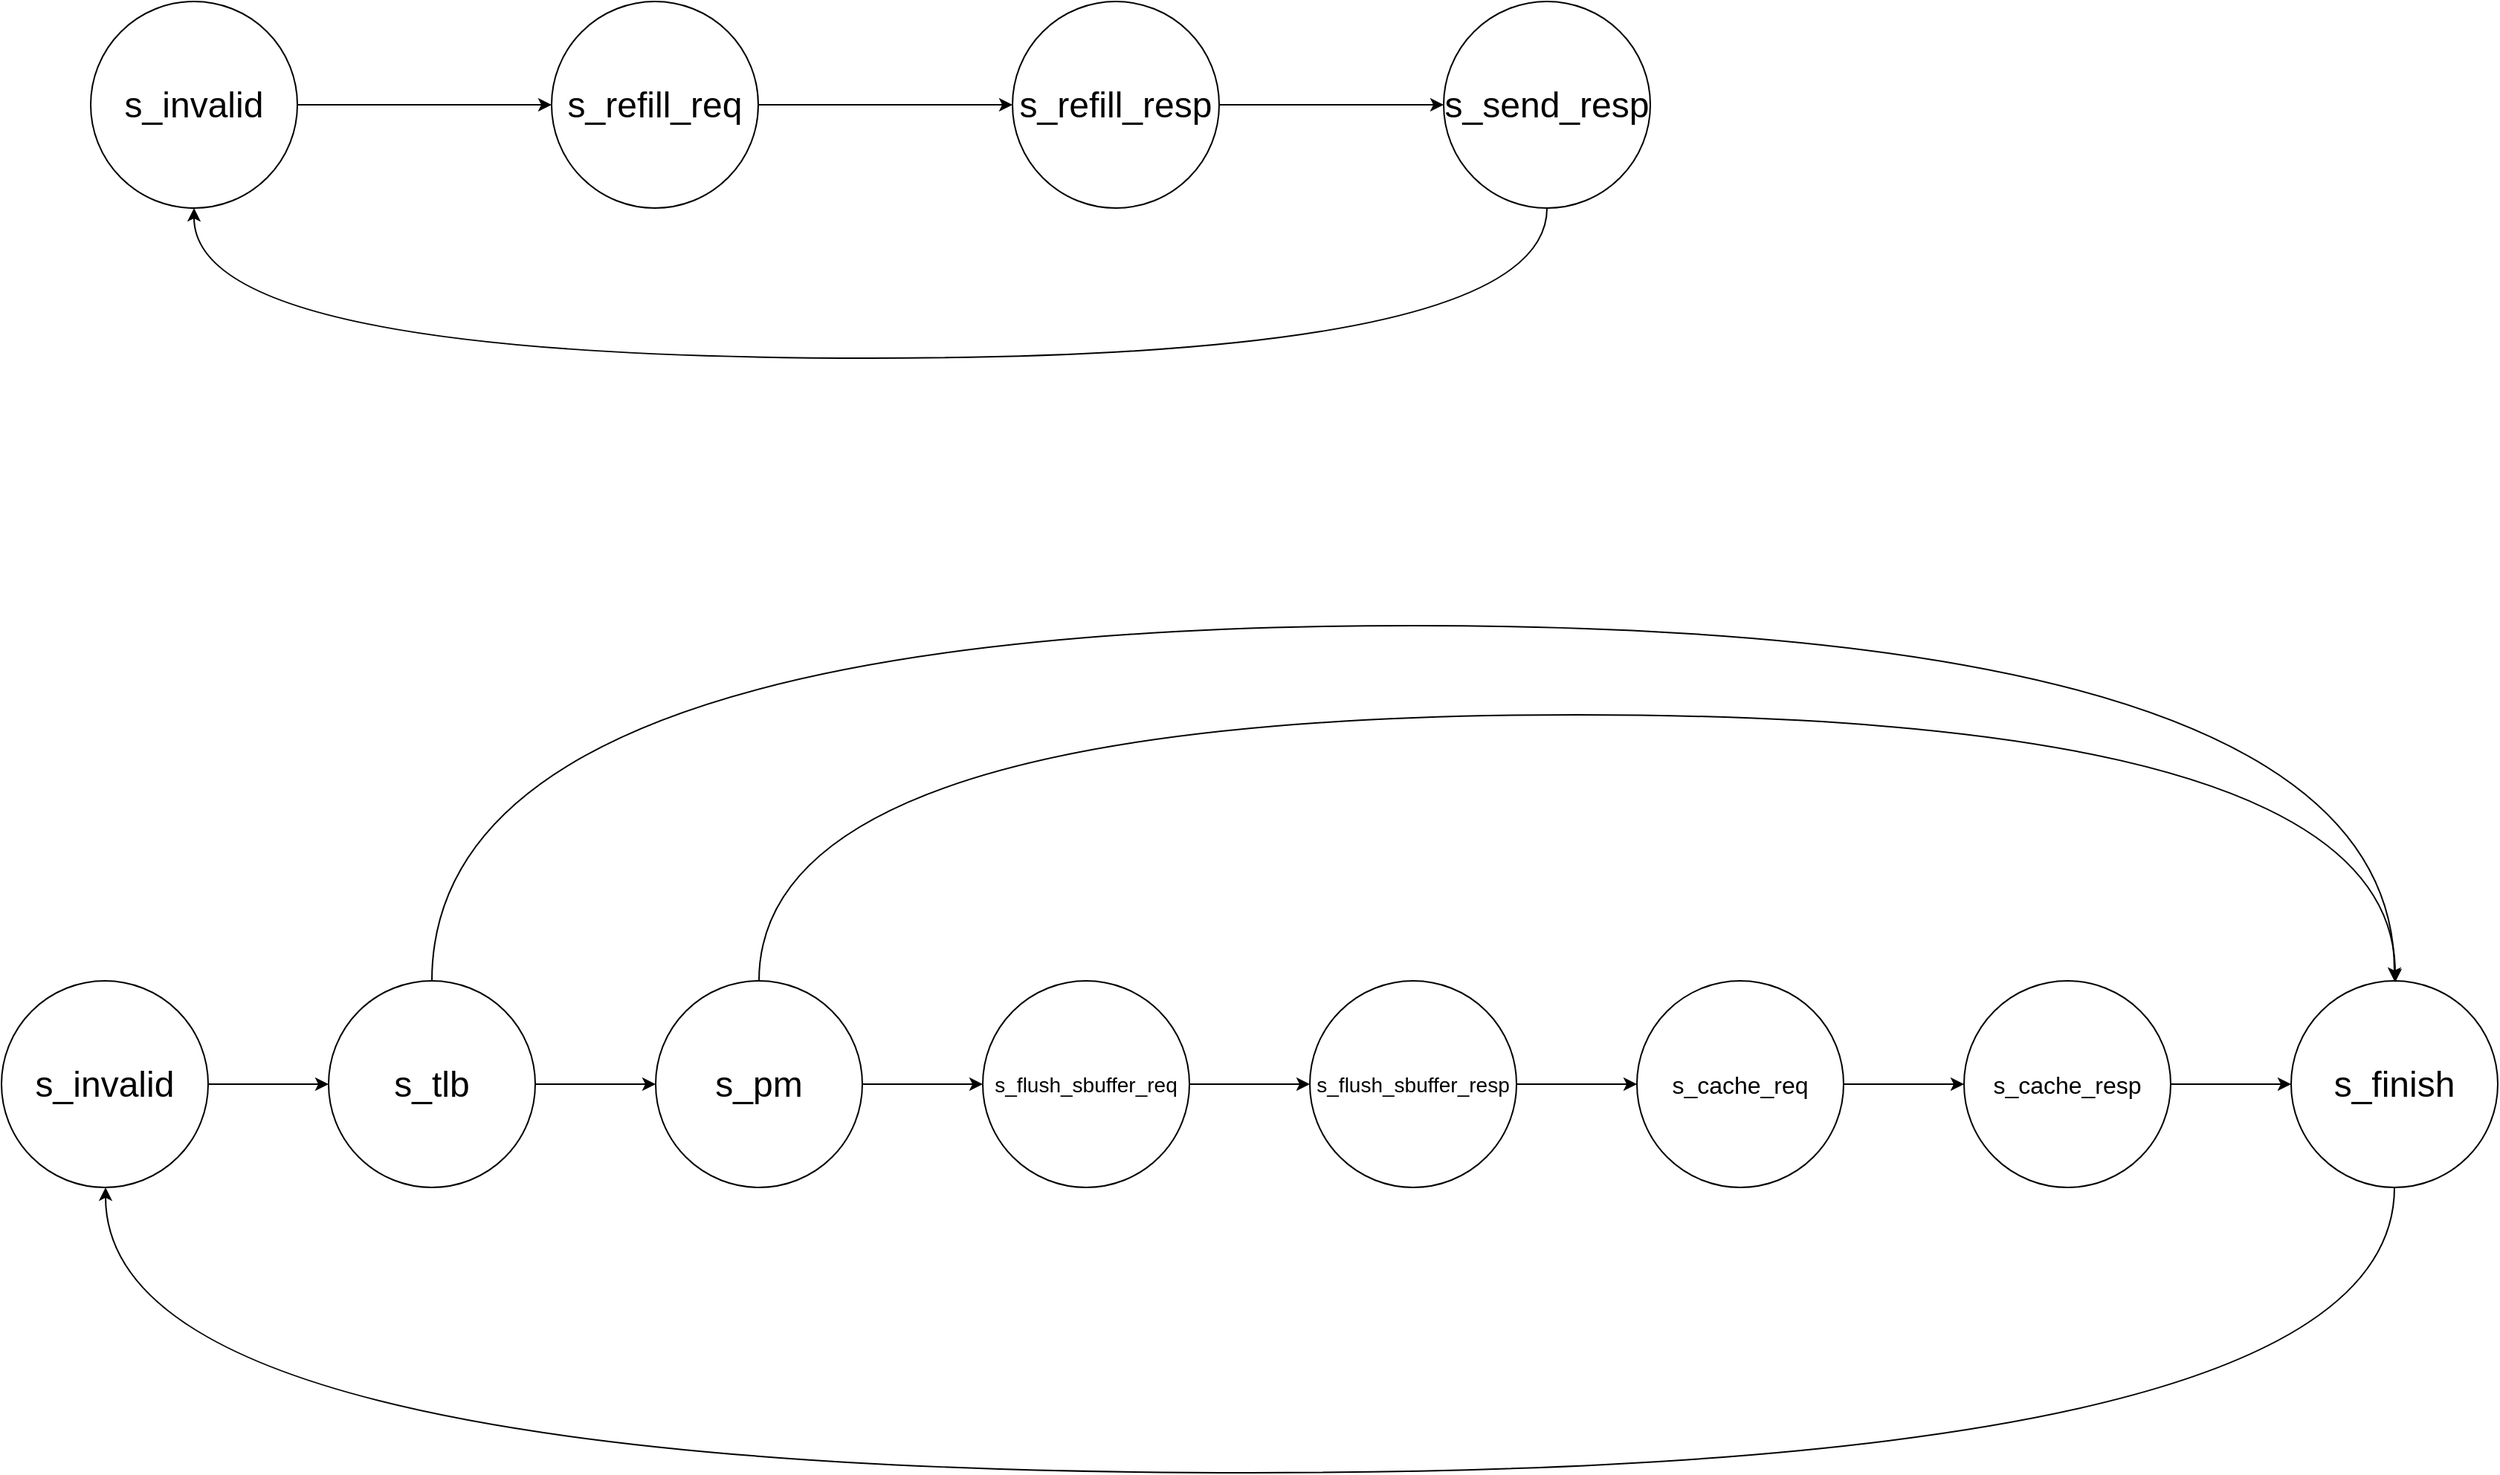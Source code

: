 <mxfile version="17.3.0" type="github">
  <diagram id="JQQySEixVqgQuPRewYlr" name="Page-1">
    <mxGraphModel dx="2062" dy="1114" grid="1" gridSize="10" guides="1" tooltips="1" connect="1" arrows="1" fold="1" page="1" pageScale="1" pageWidth="2339" pageHeight="3300" math="0" shadow="0">
      <root>
        <mxCell id="0" />
        <mxCell id="1" parent="0" />
        <mxCell id="yVjGx74_lBPrKLa_Afo--8" style="edgeStyle=orthogonalEdgeStyle;rounded=0;orthogonalLoop=1;jettySize=auto;html=1;exitX=1;exitY=0.5;exitDx=0;exitDy=0;fontSize=24;" edge="1" parent="1" source="yVjGx74_lBPrKLa_Afo--1" target="yVjGx74_lBPrKLa_Afo--3">
          <mxGeometry relative="1" as="geometry" />
        </mxCell>
        <mxCell id="yVjGx74_lBPrKLa_Afo--1" value="&lt;p&gt;&lt;font style=&quot;font-size: 24px&quot;&gt;s_invalid&lt;/font&gt;&lt;/p&gt;" style="ellipse;whiteSpace=wrap;html=1;aspect=fixed;" vertex="1" parent="1">
          <mxGeometry x="290" y="380" width="139" height="139" as="geometry" />
        </mxCell>
        <mxCell id="yVjGx74_lBPrKLa_Afo--9" style="edgeStyle=orthogonalEdgeStyle;rounded=0;orthogonalLoop=1;jettySize=auto;html=1;exitX=1;exitY=0.5;exitDx=0;exitDy=0;fontSize=24;" edge="1" parent="1" source="yVjGx74_lBPrKLa_Afo--3" target="yVjGx74_lBPrKLa_Afo--4">
          <mxGeometry relative="1" as="geometry" />
        </mxCell>
        <mxCell id="yVjGx74_lBPrKLa_Afo--3" value="&lt;p&gt;&lt;font style=&quot;font-size: 24px&quot;&gt;s_refill_req&lt;/font&gt;&lt;/p&gt;" style="ellipse;whiteSpace=wrap;html=1;aspect=fixed;" vertex="1" parent="1">
          <mxGeometry x="600" y="380" width="139" height="139" as="geometry" />
        </mxCell>
        <mxCell id="yVjGx74_lBPrKLa_Afo--10" style="edgeStyle=orthogonalEdgeStyle;rounded=0;orthogonalLoop=1;jettySize=auto;html=1;exitX=1;exitY=0.5;exitDx=0;exitDy=0;entryX=0;entryY=0.5;entryDx=0;entryDy=0;fontSize=24;" edge="1" parent="1" source="yVjGx74_lBPrKLa_Afo--4" target="yVjGx74_lBPrKLa_Afo--5">
          <mxGeometry relative="1" as="geometry" />
        </mxCell>
        <mxCell id="yVjGx74_lBPrKLa_Afo--4" value="&lt;p&gt;&lt;font style=&quot;font-size: 24px&quot;&gt;s_refill_resp&lt;/font&gt;&lt;/p&gt;" style="ellipse;whiteSpace=wrap;html=1;aspect=fixed;" vertex="1" parent="1">
          <mxGeometry x="910" y="380" width="139" height="139" as="geometry" />
        </mxCell>
        <mxCell id="yVjGx74_lBPrKLa_Afo--5" value="&lt;p&gt;&lt;font style=&quot;font-size: 24px&quot;&gt;s_send_resp&lt;/font&gt;&lt;/p&gt;" style="ellipse;whiteSpace=wrap;html=1;aspect=fixed;" vertex="1" parent="1">
          <mxGeometry x="1200" y="380" width="139" height="139" as="geometry" />
        </mxCell>
        <mxCell id="yVjGx74_lBPrKLa_Afo--21" style="edgeStyle=orthogonalEdgeStyle;curved=1;rounded=0;orthogonalLoop=1;jettySize=auto;html=1;exitX=1;exitY=0.5;exitDx=0;exitDy=0;fontSize=24;" edge="1" parent="1" source="yVjGx74_lBPrKLa_Afo--11" target="yVjGx74_lBPrKLa_Afo--12">
          <mxGeometry relative="1" as="geometry" />
        </mxCell>
        <mxCell id="yVjGx74_lBPrKLa_Afo--11" value="&lt;p&gt;&lt;font style=&quot;font-size: 24px&quot;&gt;s_invalid&lt;/font&gt;&lt;/p&gt;" style="ellipse;whiteSpace=wrap;html=1;aspect=fixed;" vertex="1" parent="1">
          <mxGeometry x="230" y="1039" width="139" height="139" as="geometry" />
        </mxCell>
        <mxCell id="yVjGx74_lBPrKLa_Afo--22" style="edgeStyle=orthogonalEdgeStyle;curved=1;rounded=0;orthogonalLoop=1;jettySize=auto;html=1;exitX=1;exitY=0.5;exitDx=0;exitDy=0;entryX=0;entryY=0.5;entryDx=0;entryDy=0;fontSize=24;" edge="1" parent="1" source="yVjGx74_lBPrKLa_Afo--12" target="yVjGx74_lBPrKLa_Afo--13">
          <mxGeometry relative="1" as="geometry" />
        </mxCell>
        <mxCell id="yVjGx74_lBPrKLa_Afo--12" value="&lt;p&gt;&lt;font style=&quot;font-size: 24px&quot;&gt;s_tlb&lt;/font&gt;&lt;/p&gt;" style="ellipse;whiteSpace=wrap;html=1;aspect=fixed;" vertex="1" parent="1">
          <mxGeometry x="450" y="1039" width="139" height="139" as="geometry" />
        </mxCell>
        <mxCell id="yVjGx74_lBPrKLa_Afo--23" style="edgeStyle=orthogonalEdgeStyle;curved=1;rounded=0;orthogonalLoop=1;jettySize=auto;html=1;exitX=1;exitY=0.5;exitDx=0;exitDy=0;entryX=0;entryY=0.5;entryDx=0;entryDy=0;fontSize=24;" edge="1" parent="1" source="yVjGx74_lBPrKLa_Afo--13" target="yVjGx74_lBPrKLa_Afo--14">
          <mxGeometry relative="1" as="geometry" />
        </mxCell>
        <mxCell id="yVjGx74_lBPrKLa_Afo--13" value="&lt;p&gt;&lt;font style=&quot;font-size: 24px&quot;&gt;s_pm&lt;/font&gt;&lt;/p&gt;" style="ellipse;whiteSpace=wrap;html=1;aspect=fixed;" vertex="1" parent="1">
          <mxGeometry x="670" y="1039" width="139" height="139" as="geometry" />
        </mxCell>
        <mxCell id="yVjGx74_lBPrKLa_Afo--24" style="edgeStyle=orthogonalEdgeStyle;curved=1;rounded=0;orthogonalLoop=1;jettySize=auto;html=1;exitX=1;exitY=0.5;exitDx=0;exitDy=0;entryX=0;entryY=0.5;entryDx=0;entryDy=0;fontSize=24;" edge="1" parent="1" source="yVjGx74_lBPrKLa_Afo--14" target="yVjGx74_lBPrKLa_Afo--15">
          <mxGeometry relative="1" as="geometry" />
        </mxCell>
        <mxCell id="yVjGx74_lBPrKLa_Afo--14" value="&lt;p&gt;&lt;font style=&quot;font-size: 14px&quot;&gt;s_flush_sbuffer_req&lt;/font&gt;&lt;/p&gt;" style="ellipse;whiteSpace=wrap;html=1;aspect=fixed;" vertex="1" parent="1">
          <mxGeometry x="890" y="1039" width="139" height="139" as="geometry" />
        </mxCell>
        <mxCell id="yVjGx74_lBPrKLa_Afo--25" style="edgeStyle=orthogonalEdgeStyle;curved=1;rounded=0;orthogonalLoop=1;jettySize=auto;html=1;exitX=1;exitY=0.5;exitDx=0;exitDy=0;entryX=0;entryY=0.5;entryDx=0;entryDy=0;fontSize=24;" edge="1" parent="1" source="yVjGx74_lBPrKLa_Afo--15" target="yVjGx74_lBPrKLa_Afo--16">
          <mxGeometry relative="1" as="geometry" />
        </mxCell>
        <mxCell id="yVjGx74_lBPrKLa_Afo--15" value="&lt;p&gt;&lt;font style=&quot;font-size: 14px&quot;&gt;s_flush_sbuffer_resp&lt;/font&gt;&lt;/p&gt;" style="ellipse;whiteSpace=wrap;html=1;aspect=fixed;" vertex="1" parent="1">
          <mxGeometry x="1110" y="1039" width="139" height="139" as="geometry" />
        </mxCell>
        <mxCell id="yVjGx74_lBPrKLa_Afo--26" style="edgeStyle=orthogonalEdgeStyle;curved=1;rounded=0;orthogonalLoop=1;jettySize=auto;html=1;exitX=1;exitY=0.5;exitDx=0;exitDy=0;entryX=0;entryY=0.5;entryDx=0;entryDy=0;fontSize=24;" edge="1" parent="1" source="yVjGx74_lBPrKLa_Afo--16" target="yVjGx74_lBPrKLa_Afo--17">
          <mxGeometry relative="1" as="geometry" />
        </mxCell>
        <mxCell id="yVjGx74_lBPrKLa_Afo--16" value="&lt;p&gt;&lt;font style=&quot;font-size: 16px&quot;&gt;s_cache_req&lt;/font&gt;&lt;/p&gt;" style="ellipse;whiteSpace=wrap;html=1;aspect=fixed;" vertex="1" parent="1">
          <mxGeometry x="1330" y="1039" width="139" height="139" as="geometry" />
        </mxCell>
        <mxCell id="yVjGx74_lBPrKLa_Afo--27" style="edgeStyle=orthogonalEdgeStyle;curved=1;rounded=0;orthogonalLoop=1;jettySize=auto;html=1;exitX=1;exitY=0.5;exitDx=0;exitDy=0;fontSize=24;" edge="1" parent="1" source="yVjGx74_lBPrKLa_Afo--17" target="yVjGx74_lBPrKLa_Afo--18">
          <mxGeometry relative="1" as="geometry" />
        </mxCell>
        <mxCell id="yVjGx74_lBPrKLa_Afo--17" value="&lt;p&gt;&lt;font style=&quot;font-size: 16px&quot;&gt;s_cache_resp&lt;/font&gt;&lt;/p&gt;" style="ellipse;whiteSpace=wrap;html=1;aspect=fixed;" vertex="1" parent="1">
          <mxGeometry x="1550" y="1039" width="139" height="139" as="geometry" />
        </mxCell>
        <mxCell id="yVjGx74_lBPrKLa_Afo--18" value="&lt;p&gt;&lt;font style=&quot;font-size: 24px&quot;&gt;s_finish&lt;/font&gt;&lt;/p&gt;" style="ellipse;whiteSpace=wrap;html=1;aspect=fixed;" vertex="1" parent="1">
          <mxGeometry x="1770" y="1039" width="139" height="139" as="geometry" />
        </mxCell>
        <mxCell id="yVjGx74_lBPrKLa_Afo--20" value="" style="endArrow=classic;html=1;rounded=0;fontSize=24;edgeStyle=orthogonalEdgeStyle;curved=1;exitX=0.5;exitY=1;exitDx=0;exitDy=0;entryX=0.5;entryY=1;entryDx=0;entryDy=0;" edge="1" parent="1" source="yVjGx74_lBPrKLa_Afo--5" target="yVjGx74_lBPrKLa_Afo--1">
          <mxGeometry width="50" height="50" relative="1" as="geometry">
            <mxPoint x="880" y="750" as="sourcePoint" />
            <mxPoint x="930" y="700" as="targetPoint" />
            <Array as="points">
              <mxPoint x="1270" y="620" />
              <mxPoint x="360" y="620" />
            </Array>
          </mxGeometry>
        </mxCell>
        <mxCell id="yVjGx74_lBPrKLa_Afo--29" value="" style="endArrow=classic;html=1;rounded=0;fontSize=24;curved=1;edgeStyle=orthogonalEdgeStyle;exitX=0.5;exitY=1;exitDx=0;exitDy=0;" edge="1" parent="1" source="yVjGx74_lBPrKLa_Afo--18" target="yVjGx74_lBPrKLa_Afo--11">
          <mxGeometry width="50" height="50" relative="1" as="geometry">
            <mxPoint x="1070" y="1480" as="sourcePoint" />
            <mxPoint x="1120" y="1430" as="targetPoint" />
            <Array as="points">
              <mxPoint x="1840" y="1370" />
              <mxPoint x="300" y="1370" />
            </Array>
          </mxGeometry>
        </mxCell>
        <mxCell id="yVjGx74_lBPrKLa_Afo--30" value="" style="endArrow=classic;html=1;rounded=0;fontSize=24;curved=1;edgeStyle=orthogonalEdgeStyle;entryX=0.5;entryY=0;entryDx=0;entryDy=0;exitX=0.5;exitY=0;exitDx=0;exitDy=0;" edge="1" parent="1" source="yVjGx74_lBPrKLa_Afo--12" target="yVjGx74_lBPrKLa_Afo--18">
          <mxGeometry width="50" height="50" relative="1" as="geometry">
            <mxPoint x="1110" y="830" as="sourcePoint" />
            <mxPoint x="1160" y="780" as="targetPoint" />
            <Array as="points">
              <mxPoint x="520" y="800" />
              <mxPoint x="1840" y="800" />
            </Array>
          </mxGeometry>
        </mxCell>
        <mxCell id="yVjGx74_lBPrKLa_Afo--31" value="" style="endArrow=classic;html=1;rounded=0;fontSize=24;curved=1;edgeStyle=orthogonalEdgeStyle;exitX=0.5;exitY=0;exitDx=0;exitDy=0;" edge="1" parent="1" source="yVjGx74_lBPrKLa_Afo--13">
          <mxGeometry width="50" height="50" relative="1" as="geometry">
            <mxPoint x="820" y="800" as="sourcePoint" />
            <mxPoint x="1840" y="1040" as="targetPoint" />
            <Array as="points">
              <mxPoint x="740" y="860" />
              <mxPoint x="1840" y="860" />
            </Array>
          </mxGeometry>
        </mxCell>
      </root>
    </mxGraphModel>
  </diagram>
</mxfile>
